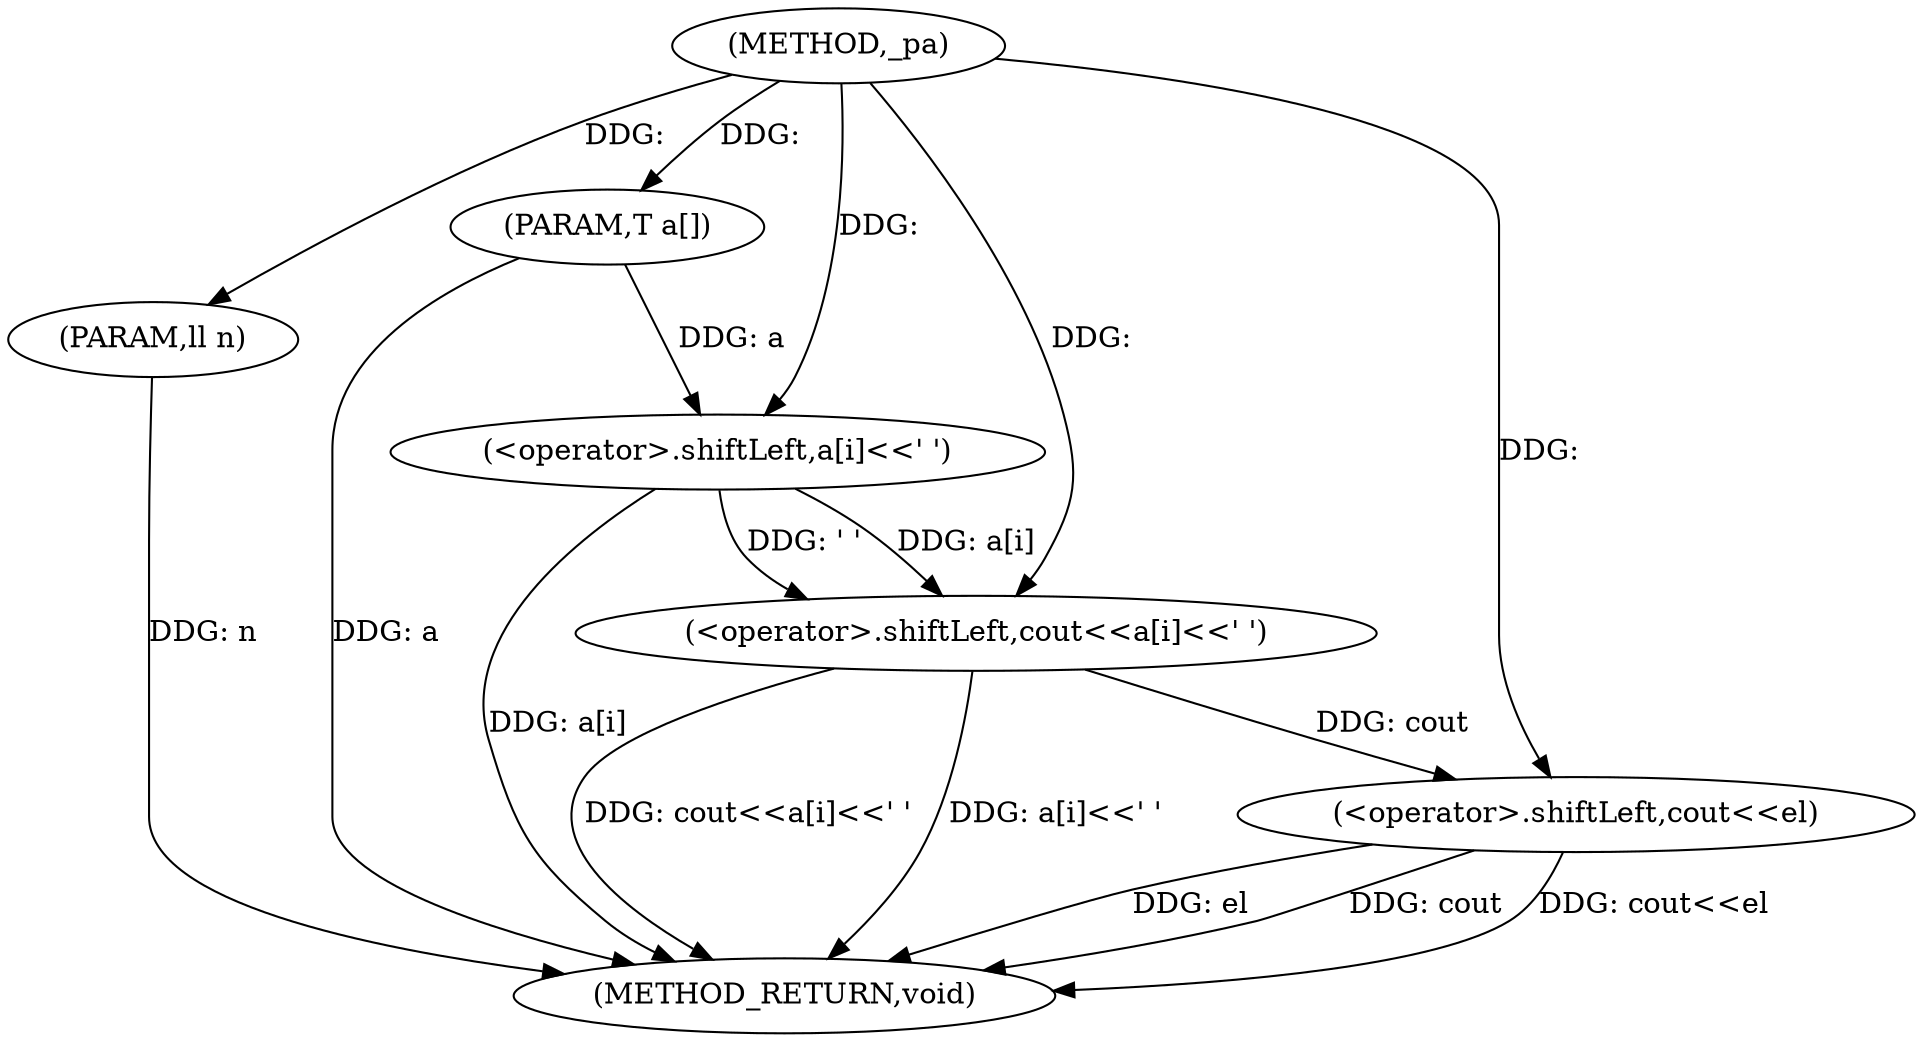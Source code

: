 digraph "_pa" {  
"1000212" [label = "(METHOD,_pa)" ]
"1000227" [label = "(METHOD_RETURN,void)" ]
"1000213" [label = "(PARAM,T a[])" ]
"1000214" [label = "(PARAM,ll n)" ]
"1000217" [label = "(<operator>.shiftLeft,cout<<a[i]<<' ')" ]
"1000224" [label = "(<operator>.shiftLeft,cout<<el)" ]
"1000219" [label = "(<operator>.shiftLeft,a[i]<<' ')" ]
  "1000213" -> "1000227"  [ label = "DDG: a"] 
  "1000214" -> "1000227"  [ label = "DDG: n"] 
  "1000219" -> "1000227"  [ label = "DDG: a[i]"] 
  "1000217" -> "1000227"  [ label = "DDG: a[i]<<' '"] 
  "1000217" -> "1000227"  [ label = "DDG: cout<<a[i]<<' '"] 
  "1000224" -> "1000227"  [ label = "DDG: cout"] 
  "1000224" -> "1000227"  [ label = "DDG: cout<<el"] 
  "1000224" -> "1000227"  [ label = "DDG: el"] 
  "1000212" -> "1000213"  [ label = "DDG: "] 
  "1000212" -> "1000214"  [ label = "DDG: "] 
  "1000212" -> "1000217"  [ label = "DDG: "] 
  "1000219" -> "1000217"  [ label = "DDG: ' '"] 
  "1000219" -> "1000217"  [ label = "DDG: a[i]"] 
  "1000217" -> "1000224"  [ label = "DDG: cout"] 
  "1000212" -> "1000224"  [ label = "DDG: "] 
  "1000213" -> "1000219"  [ label = "DDG: a"] 
  "1000212" -> "1000219"  [ label = "DDG: "] 
}
